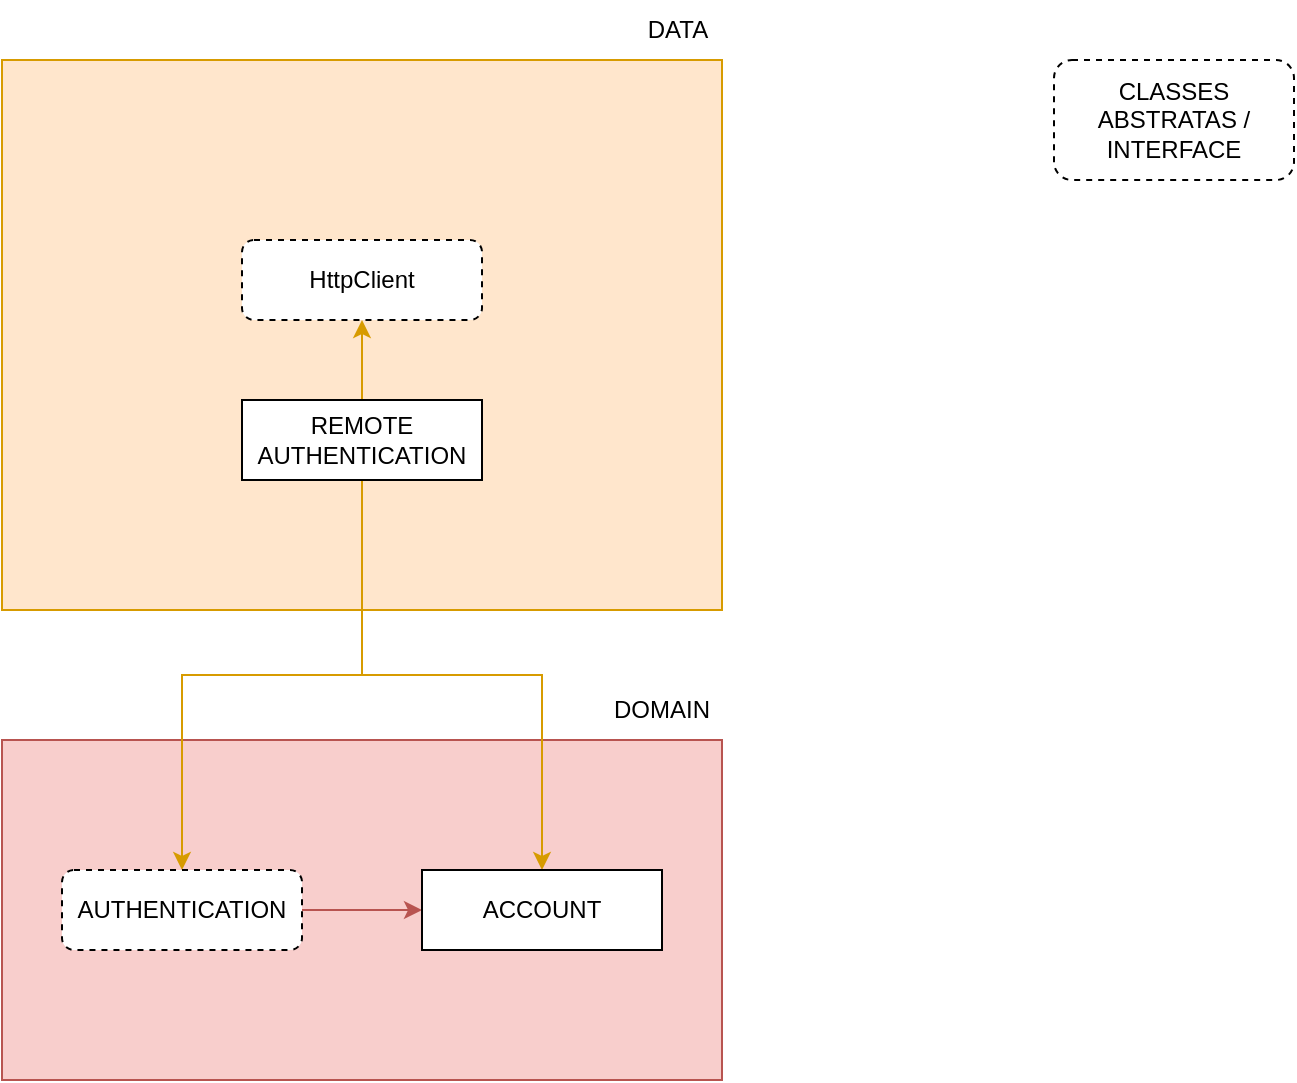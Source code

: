 <mxfile version="18.0.0" type="github">
  <diagram id="zCdDrIKVRh4dRpCNj2sq" name="Page-1">
    <mxGraphModel dx="946" dy="1758" grid="1" gridSize="10" guides="1" tooltips="1" connect="1" arrows="1" fold="1" page="1" pageScale="1" pageWidth="827" pageHeight="1169" math="0" shadow="0">
      <root>
        <mxCell id="0" />
        <mxCell id="1" parent="0" />
        <mxCell id="k410SBfA1glO5u--8TDk-7" value="" style="rounded=0;whiteSpace=wrap;html=1;fillColor=#f8cecc;strokeColor=#b85450;" vertex="1" parent="1">
          <mxGeometry x="234" y="270" width="360" height="170" as="geometry" />
        </mxCell>
        <mxCell id="k410SBfA1glO5u--8TDk-3" value="" style="rounded=0;whiteSpace=wrap;html=1;fillColor=#ffe6cc;strokeColor=#d79b00;" vertex="1" parent="1">
          <mxGeometry x="234" y="-70" width="360" height="275" as="geometry" />
        </mxCell>
        <mxCell id="k410SBfA1glO5u--8TDk-12" style="edgeStyle=orthogonalEdgeStyle;rounded=0;orthogonalLoop=1;jettySize=auto;html=1;exitX=0.5;exitY=1;exitDx=0;exitDy=0;entryX=0.5;entryY=0;entryDx=0;entryDy=0;fillColor=#ffe6cc;strokeColor=#d79b00;" edge="1" parent="1" source="k410SBfA1glO5u--8TDk-1" target="k410SBfA1glO5u--8TDk-9">
          <mxGeometry relative="1" as="geometry" />
        </mxCell>
        <mxCell id="k410SBfA1glO5u--8TDk-13" style="edgeStyle=orthogonalEdgeStyle;rounded=0;orthogonalLoop=1;jettySize=auto;html=1;fillColor=#ffe6cc;strokeColor=#d79b00;" edge="1" parent="1" source="k410SBfA1glO5u--8TDk-1" target="k410SBfA1glO5u--8TDk-11">
          <mxGeometry relative="1" as="geometry" />
        </mxCell>
        <mxCell id="k410SBfA1glO5u--8TDk-15" style="edgeStyle=orthogonalEdgeStyle;rounded=0;orthogonalLoop=1;jettySize=auto;html=1;entryX=0.5;entryY=1;entryDx=0;entryDy=0;fillColor=#ffe6cc;strokeColor=#d79b00;" edge="1" parent="1" source="k410SBfA1glO5u--8TDk-1" target="k410SBfA1glO5u--8TDk-14">
          <mxGeometry relative="1" as="geometry" />
        </mxCell>
        <mxCell id="k410SBfA1glO5u--8TDk-1" value="REMOTE AUTHENTICATION" style="rounded=0;whiteSpace=wrap;html=1;" vertex="1" parent="1">
          <mxGeometry x="354" y="100" width="120" height="40" as="geometry" />
        </mxCell>
        <mxCell id="k410SBfA1glO5u--8TDk-2" value="CLASSES&lt;br&gt;ABSTRATAS / INTERFACE" style="rounded=1;whiteSpace=wrap;html=1;dashed=1;" vertex="1" parent="1">
          <mxGeometry x="760" y="-70" width="120" height="60" as="geometry" />
        </mxCell>
        <mxCell id="k410SBfA1glO5u--8TDk-4" value="DATA" style="text;html=1;strokeColor=none;fillColor=none;align=center;verticalAlign=middle;whiteSpace=wrap;rounded=0;" vertex="1" parent="1">
          <mxGeometry x="550" y="-100" width="44" height="30" as="geometry" />
        </mxCell>
        <mxCell id="k410SBfA1glO5u--8TDk-8" style="edgeStyle=orthogonalEdgeStyle;rounded=0;orthogonalLoop=1;jettySize=auto;html=1;fillColor=#f8cecc;strokeColor=#b85450;" edge="1" parent="1" source="k410SBfA1glO5u--8TDk-9" target="k410SBfA1glO5u--8TDk-11">
          <mxGeometry relative="1" as="geometry" />
        </mxCell>
        <mxCell id="k410SBfA1glO5u--8TDk-9" value="AUTHENTICATION" style="rounded=1;whiteSpace=wrap;html=1;dashed=1;" vertex="1" parent="1">
          <mxGeometry x="264" y="335" width="120" height="40" as="geometry" />
        </mxCell>
        <mxCell id="k410SBfA1glO5u--8TDk-10" value="DOMAIN" style="text;html=1;strokeColor=none;fillColor=none;align=center;verticalAlign=middle;whiteSpace=wrap;rounded=0;" vertex="1" parent="1">
          <mxGeometry x="534" y="240" width="60" height="30" as="geometry" />
        </mxCell>
        <mxCell id="k410SBfA1glO5u--8TDk-11" value="ACCOUNT" style="rounded=0;whiteSpace=wrap;html=1;" vertex="1" parent="1">
          <mxGeometry x="444" y="335" width="120" height="40" as="geometry" />
        </mxCell>
        <mxCell id="k410SBfA1glO5u--8TDk-14" value="HttpClient" style="rounded=1;whiteSpace=wrap;html=1;dashed=1;" vertex="1" parent="1">
          <mxGeometry x="354" y="20" width="120" height="40" as="geometry" />
        </mxCell>
      </root>
    </mxGraphModel>
  </diagram>
</mxfile>
